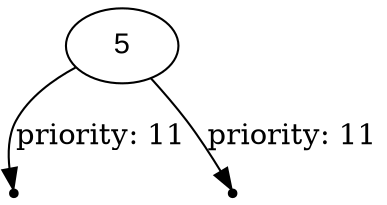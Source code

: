 digraph BinarySearchTree {
    node [fontname = "Arial"];
    null0[shape=point];
    5 -> null0 [label="priority: 11"];
    null1[shape=point];
    5 -> null1 [label="priority: 11"];
}